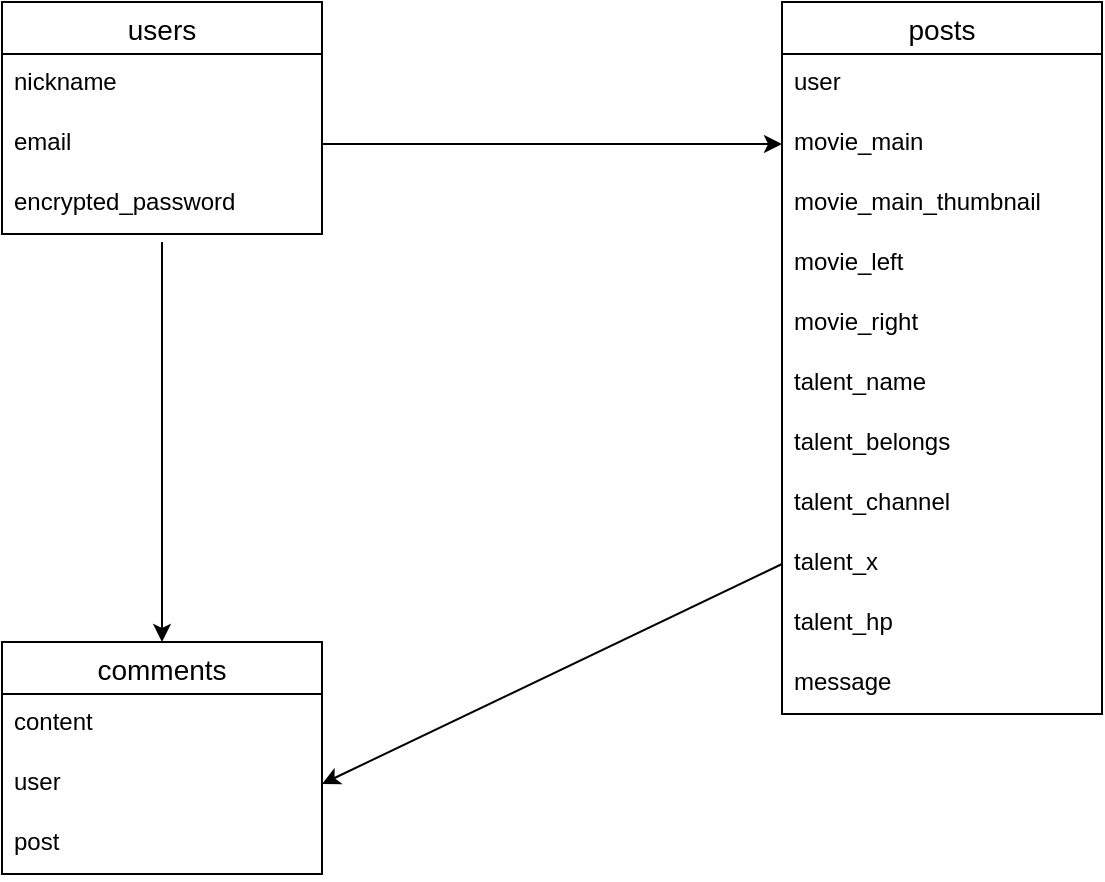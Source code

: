 <mxfile>
    <diagram id="h5C3T1sCb80nSB2e-alY" name="ページ1">
        <mxGraphModel dx="877" dy="475" grid="1" gridSize="10" guides="1" tooltips="1" connect="1" arrows="1" fold="1" page="1" pageScale="1" pageWidth="827" pageHeight="1169" math="0" shadow="0">
            <root>
                <mxCell id="0"/>
                <mxCell id="1" parent="0"/>
                <mxCell id="2" value="users" style="swimlane;fontStyle=0;childLayout=stackLayout;horizontal=1;startSize=26;horizontalStack=0;resizeParent=1;resizeParentMax=0;resizeLast=0;collapsible=1;marginBottom=0;align=center;fontSize=14;" parent="1" vertex="1">
                    <mxGeometry x="110" y="130" width="160" height="116" as="geometry"/>
                </mxCell>
                <mxCell id="3" value="nickname" style="text;strokeColor=none;fillColor=none;spacingLeft=4;spacingRight=4;overflow=hidden;rotatable=0;points=[[0,0.5],[1,0.5]];portConstraint=eastwest;fontSize=12;" parent="2" vertex="1">
                    <mxGeometry y="26" width="160" height="30" as="geometry"/>
                </mxCell>
                <mxCell id="4" value="email" style="text;strokeColor=none;fillColor=none;spacingLeft=4;spacingRight=4;overflow=hidden;rotatable=0;points=[[0,0.5],[1,0.5]];portConstraint=eastwest;fontSize=12;" parent="2" vertex="1">
                    <mxGeometry y="56" width="160" height="30" as="geometry"/>
                </mxCell>
                <mxCell id="5" value="encrypted_password" style="text;strokeColor=none;fillColor=none;spacingLeft=4;spacingRight=4;overflow=hidden;rotatable=0;points=[[0,0.5],[1,0.5]];portConstraint=eastwest;fontSize=12;" parent="2" vertex="1">
                    <mxGeometry y="86" width="160" height="30" as="geometry"/>
                </mxCell>
                <mxCell id="gBV5PnjiSZlgIct6Sj8C-5" value="posts" style="swimlane;fontStyle=0;childLayout=stackLayout;horizontal=1;startSize=26;horizontalStack=0;resizeParent=1;resizeParentMax=0;resizeLast=0;collapsible=1;marginBottom=0;align=center;fontSize=14;" parent="1" vertex="1">
                    <mxGeometry x="500" y="130" width="160" height="356" as="geometry"/>
                </mxCell>
                <mxCell id="gBV5PnjiSZlgIct6Sj8C-6" value="user" style="text;strokeColor=none;fillColor=none;spacingLeft=4;spacingRight=4;overflow=hidden;rotatable=0;points=[[0,0.5],[1,0.5]];portConstraint=eastwest;fontSize=12;" parent="gBV5PnjiSZlgIct6Sj8C-5" vertex="1">
                    <mxGeometry y="26" width="160" height="30" as="geometry"/>
                </mxCell>
                <mxCell id="gBV5PnjiSZlgIct6Sj8C-7" value="movie_main" style="text;strokeColor=none;fillColor=none;spacingLeft=4;spacingRight=4;overflow=hidden;rotatable=0;points=[[0,0.5],[1,0.5]];portConstraint=eastwest;fontSize=12;" parent="gBV5PnjiSZlgIct6Sj8C-5" vertex="1">
                    <mxGeometry y="56" width="160" height="30" as="geometry"/>
                </mxCell>
                <mxCell id="6" value="movie_main_thumbnail" style="text;strokeColor=none;fillColor=none;spacingLeft=4;spacingRight=4;overflow=hidden;rotatable=0;points=[[0,0.5],[1,0.5]];portConstraint=eastwest;fontSize=12;" vertex="1" parent="gBV5PnjiSZlgIct6Sj8C-5">
                    <mxGeometry y="86" width="160" height="30" as="geometry"/>
                </mxCell>
                <mxCell id="gBV5PnjiSZlgIct6Sj8C-20" value="movie_left" style="text;strokeColor=none;fillColor=none;spacingLeft=4;spacingRight=4;overflow=hidden;rotatable=0;points=[[0,0.5],[1,0.5]];portConstraint=eastwest;fontSize=12;" parent="gBV5PnjiSZlgIct6Sj8C-5" vertex="1">
                    <mxGeometry y="116" width="160" height="30" as="geometry"/>
                </mxCell>
                <mxCell id="gBV5PnjiSZlgIct6Sj8C-16" value="movie_right" style="text;strokeColor=none;fillColor=none;spacingLeft=4;spacingRight=4;overflow=hidden;rotatable=0;points=[[0,0.5],[1,0.5]];portConstraint=eastwest;fontSize=12;" parent="gBV5PnjiSZlgIct6Sj8C-5" vertex="1">
                    <mxGeometry y="146" width="160" height="30" as="geometry"/>
                </mxCell>
                <mxCell id="gBV5PnjiSZlgIct6Sj8C-19" value="talent_name" style="text;strokeColor=none;fillColor=none;spacingLeft=4;spacingRight=4;overflow=hidden;rotatable=0;points=[[0,0.5],[1,0.5]];portConstraint=eastwest;fontSize=12;" parent="gBV5PnjiSZlgIct6Sj8C-5" vertex="1">
                    <mxGeometry y="176" width="160" height="30" as="geometry"/>
                </mxCell>
                <mxCell id="gBV5PnjiSZlgIct6Sj8C-18" value="talent_belongs" style="text;strokeColor=none;fillColor=none;spacingLeft=4;spacingRight=4;overflow=hidden;rotatable=0;points=[[0,0.5],[1,0.5]];portConstraint=eastwest;fontSize=12;" parent="gBV5PnjiSZlgIct6Sj8C-5" vertex="1">
                    <mxGeometry y="206" width="160" height="30" as="geometry"/>
                </mxCell>
                <mxCell id="gBV5PnjiSZlgIct6Sj8C-17" value="talent_channel" style="text;strokeColor=none;fillColor=none;spacingLeft=4;spacingRight=4;overflow=hidden;rotatable=0;points=[[0,0.5],[1,0.5]];portConstraint=eastwest;fontSize=12;" parent="gBV5PnjiSZlgIct6Sj8C-5" vertex="1">
                    <mxGeometry y="236" width="160" height="30" as="geometry"/>
                </mxCell>
                <mxCell id="gBV5PnjiSZlgIct6Sj8C-13" value="talent_x" style="text;strokeColor=none;fillColor=none;spacingLeft=4;spacingRight=4;overflow=hidden;rotatable=0;points=[[0,0.5],[1,0.5]];portConstraint=eastwest;fontSize=12;" parent="gBV5PnjiSZlgIct6Sj8C-5" vertex="1">
                    <mxGeometry y="266" width="160" height="30" as="geometry"/>
                </mxCell>
                <mxCell id="gBV5PnjiSZlgIct6Sj8C-15" value="talent_hp" style="text;strokeColor=none;fillColor=none;spacingLeft=4;spacingRight=4;overflow=hidden;rotatable=0;points=[[0,0.5],[1,0.5]];portConstraint=eastwest;fontSize=12;" parent="gBV5PnjiSZlgIct6Sj8C-5" vertex="1">
                    <mxGeometry y="296" width="160" height="30" as="geometry"/>
                </mxCell>
                <mxCell id="gBV5PnjiSZlgIct6Sj8C-8" value="message" style="text;strokeColor=none;fillColor=none;spacingLeft=4;spacingRight=4;overflow=hidden;rotatable=0;points=[[0,0.5],[1,0.5]];portConstraint=eastwest;fontSize=12;" parent="gBV5PnjiSZlgIct6Sj8C-5" vertex="1">
                    <mxGeometry y="326" width="160" height="30" as="geometry"/>
                </mxCell>
                <mxCell id="gBV5PnjiSZlgIct6Sj8C-9" value="comments" style="swimlane;fontStyle=0;childLayout=stackLayout;horizontal=1;startSize=26;horizontalStack=0;resizeParent=1;resizeParentMax=0;resizeLast=0;collapsible=1;marginBottom=0;align=center;fontSize=14;" parent="1" vertex="1">
                    <mxGeometry x="110" y="450" width="160" height="116" as="geometry"/>
                </mxCell>
                <mxCell id="gBV5PnjiSZlgIct6Sj8C-10" value="content" style="text;strokeColor=none;fillColor=none;spacingLeft=4;spacingRight=4;overflow=hidden;rotatable=0;points=[[0,0.5],[1,0.5]];portConstraint=eastwest;fontSize=12;" parent="gBV5PnjiSZlgIct6Sj8C-9" vertex="1">
                    <mxGeometry y="26" width="160" height="30" as="geometry"/>
                </mxCell>
                <mxCell id="gBV5PnjiSZlgIct6Sj8C-11" value="user" style="text;strokeColor=none;fillColor=none;spacingLeft=4;spacingRight=4;overflow=hidden;rotatable=0;points=[[0,0.5],[1,0.5]];portConstraint=eastwest;fontSize=12;" parent="gBV5PnjiSZlgIct6Sj8C-9" vertex="1">
                    <mxGeometry y="56" width="160" height="30" as="geometry"/>
                </mxCell>
                <mxCell id="gBV5PnjiSZlgIct6Sj8C-12" value="post" style="text;strokeColor=none;fillColor=none;spacingLeft=4;spacingRight=4;overflow=hidden;rotatable=0;points=[[0,0.5],[1,0.5]];portConstraint=eastwest;fontSize=12;" parent="gBV5PnjiSZlgIct6Sj8C-9" vertex="1">
                    <mxGeometry y="86" width="160" height="30" as="geometry"/>
                </mxCell>
                <mxCell id="gBV5PnjiSZlgIct6Sj8C-21" style="edgeStyle=none;html=1;exitX=1;exitY=0.5;exitDx=0;exitDy=0;entryX=0;entryY=0.5;entryDx=0;entryDy=0;" parent="1" source="4" target="gBV5PnjiSZlgIct6Sj8C-7" edge="1">
                    <mxGeometry relative="1" as="geometry"/>
                </mxCell>
                <mxCell id="gBV5PnjiSZlgIct6Sj8C-22" style="edgeStyle=none;html=1;entryX=0.5;entryY=0;entryDx=0;entryDy=0;" parent="1" target="gBV5PnjiSZlgIct6Sj8C-9" edge="1">
                    <mxGeometry relative="1" as="geometry">
                        <mxPoint x="190" y="250" as="sourcePoint"/>
                    </mxGeometry>
                </mxCell>
                <mxCell id="gBV5PnjiSZlgIct6Sj8C-23" style="edgeStyle=none;html=1;exitX=0;exitY=0.5;exitDx=0;exitDy=0;entryX=1;entryY=0.5;entryDx=0;entryDy=0;" parent="1" source="gBV5PnjiSZlgIct6Sj8C-13" target="gBV5PnjiSZlgIct6Sj8C-11" edge="1">
                    <mxGeometry relative="1" as="geometry"/>
                </mxCell>
            </root>
        </mxGraphModel>
    </diagram>
    <diagram id="DeyyeuEBY8mmwYb9Rta5" name="postとtag">
        <mxGraphModel dx="1072" dy="475" grid="1" gridSize="10" guides="1" tooltips="1" connect="1" arrows="1" fold="1" page="1" pageScale="1" pageWidth="827" pageHeight="1169" math="0" shadow="0">
            <root>
                <mxCell id="0"/>
                <mxCell id="1" parent="0"/>
                <mxCell id="QmteJaeBjgL3GVMyNSt7-1" value="posts" style="swimlane;fontStyle=0;childLayout=stackLayout;horizontal=1;startSize=26;horizontalStack=0;resizeParent=1;resizeParentMax=0;resizeLast=0;collapsible=1;marginBottom=0;align=center;fontSize=14;" vertex="1" parent="1">
                    <mxGeometry x="40" y="200" width="160" height="326" as="geometry"/>
                </mxCell>
                <mxCell id="QmteJaeBjgL3GVMyNSt7-2" value="user" style="text;strokeColor=none;fillColor=none;spacingLeft=4;spacingRight=4;overflow=hidden;rotatable=0;points=[[0,0.5],[1,0.5]];portConstraint=eastwest;fontSize=12;" vertex="1" parent="QmteJaeBjgL3GVMyNSt7-1">
                    <mxGeometry y="26" width="160" height="30" as="geometry"/>
                </mxCell>
                <mxCell id="QmteJaeBjgL3GVMyNSt7-3" value="movie_main" style="text;strokeColor=none;fillColor=none;spacingLeft=4;spacingRight=4;overflow=hidden;rotatable=0;points=[[0,0.5],[1,0.5]];portConstraint=eastwest;fontSize=12;" vertex="1" parent="QmteJaeBjgL3GVMyNSt7-1">
                    <mxGeometry y="56" width="160" height="30" as="geometry"/>
                </mxCell>
                <mxCell id="QmteJaeBjgL3GVMyNSt7-4" value="movie_left" style="text;strokeColor=none;fillColor=none;spacingLeft=4;spacingRight=4;overflow=hidden;rotatable=0;points=[[0,0.5],[1,0.5]];portConstraint=eastwest;fontSize=12;" vertex="1" parent="QmteJaeBjgL3GVMyNSt7-1">
                    <mxGeometry y="86" width="160" height="30" as="geometry"/>
                </mxCell>
                <mxCell id="QmteJaeBjgL3GVMyNSt7-5" value="movie_right" style="text;strokeColor=none;fillColor=none;spacingLeft=4;spacingRight=4;overflow=hidden;rotatable=0;points=[[0,0.5],[1,0.5]];portConstraint=eastwest;fontSize=12;" vertex="1" parent="QmteJaeBjgL3GVMyNSt7-1">
                    <mxGeometry y="116" width="160" height="30" as="geometry"/>
                </mxCell>
                <mxCell id="QmteJaeBjgL3GVMyNSt7-6" value="talent_name" style="text;strokeColor=none;fillColor=none;spacingLeft=4;spacingRight=4;overflow=hidden;rotatable=0;points=[[0,0.5],[1,0.5]];portConstraint=eastwest;fontSize=12;" vertex="1" parent="QmteJaeBjgL3GVMyNSt7-1">
                    <mxGeometry y="146" width="160" height="30" as="geometry"/>
                </mxCell>
                <mxCell id="QmteJaeBjgL3GVMyNSt7-7" value="talent_belongs" style="text;strokeColor=none;fillColor=none;spacingLeft=4;spacingRight=4;overflow=hidden;rotatable=0;points=[[0,0.5],[1,0.5]];portConstraint=eastwest;fontSize=12;" vertex="1" parent="QmteJaeBjgL3GVMyNSt7-1">
                    <mxGeometry y="176" width="160" height="30" as="geometry"/>
                </mxCell>
                <mxCell id="QmteJaeBjgL3GVMyNSt7-8" value="talent_channel" style="text;strokeColor=none;fillColor=none;spacingLeft=4;spacingRight=4;overflow=hidden;rotatable=0;points=[[0,0.5],[1,0.5]];portConstraint=eastwest;fontSize=12;" vertex="1" parent="QmteJaeBjgL3GVMyNSt7-1">
                    <mxGeometry y="206" width="160" height="30" as="geometry"/>
                </mxCell>
                <mxCell id="QmteJaeBjgL3GVMyNSt7-9" value="talent_x" style="text;strokeColor=none;fillColor=none;spacingLeft=4;spacingRight=4;overflow=hidden;rotatable=0;points=[[0,0.5],[1,0.5]];portConstraint=eastwest;fontSize=12;" vertex="1" parent="QmteJaeBjgL3GVMyNSt7-1">
                    <mxGeometry y="236" width="160" height="30" as="geometry"/>
                </mxCell>
                <mxCell id="QmteJaeBjgL3GVMyNSt7-10" value="talent_hp" style="text;strokeColor=none;fillColor=none;spacingLeft=4;spacingRight=4;overflow=hidden;rotatable=0;points=[[0,0.5],[1,0.5]];portConstraint=eastwest;fontSize=12;" vertex="1" parent="QmteJaeBjgL3GVMyNSt7-1">
                    <mxGeometry y="266" width="160" height="30" as="geometry"/>
                </mxCell>
                <mxCell id="QmteJaeBjgL3GVMyNSt7-11" value="message" style="text;strokeColor=none;fillColor=none;spacingLeft=4;spacingRight=4;overflow=hidden;rotatable=0;points=[[0,0.5],[1,0.5]];portConstraint=eastwest;fontSize=12;" vertex="1" parent="QmteJaeBjgL3GVMyNSt7-1">
                    <mxGeometry y="296" width="160" height="30" as="geometry"/>
                </mxCell>
                <mxCell id="QmteJaeBjgL3GVMyNSt7-12" value="movie_tags" style="swimlane;fontStyle=0;childLayout=stackLayout;horizontal=1;startSize=26;horizontalStack=0;resizeParent=1;resizeParentMax=0;resizeLast=0;collapsible=1;marginBottom=0;align=center;fontSize=14;" vertex="1" parent="1">
                    <mxGeometry x="640" y="200" width="160" height="56" as="geometry"/>
                </mxCell>
                <mxCell id="QmteJaeBjgL3GVMyNSt7-13" value="movie_tag_name" style="text;strokeColor=none;fillColor=none;spacingLeft=4;spacingRight=4;overflow=hidden;rotatable=0;points=[[0,0.5],[1,0.5]];portConstraint=eastwest;fontSize=12;" vertex="1" parent="QmteJaeBjgL3GVMyNSt7-12">
                    <mxGeometry y="26" width="160" height="30" as="geometry"/>
                </mxCell>
                <mxCell id="QmteJaeBjgL3GVMyNSt7-17" value="talent_tags" style="swimlane;fontStyle=0;childLayout=stackLayout;horizontal=1;startSize=26;horizontalStack=0;resizeParent=1;resizeParentMax=0;resizeLast=0;collapsible=1;marginBottom=0;align=center;fontSize=14;" vertex="1" parent="1">
                    <mxGeometry x="640" y="440" width="160" height="56" as="geometry"/>
                </mxCell>
                <mxCell id="QmteJaeBjgL3GVMyNSt7-18" value="talent_tag_name" style="text;strokeColor=none;fillColor=none;spacingLeft=4;spacingRight=4;overflow=hidden;rotatable=0;points=[[0,0.5],[1,0.5]];portConstraint=eastwest;fontSize=12;" vertex="1" parent="QmteJaeBjgL3GVMyNSt7-17">
                    <mxGeometry y="26" width="160" height="30" as="geometry"/>
                </mxCell>
                <mxCell id="QmteJaeBjgL3GVMyNSt7-19" value="post_movie_tags" style="swimlane;fontStyle=0;childLayout=stackLayout;horizontal=1;startSize=26;horizontalStack=0;resizeParent=1;resizeParentMax=0;resizeLast=0;collapsible=1;marginBottom=0;align=center;fontSize=14;" vertex="1" parent="1">
                    <mxGeometry x="340" y="200" width="160" height="86" as="geometry"/>
                </mxCell>
                <mxCell id="QmteJaeBjgL3GVMyNSt7-20" value="post" style="text;strokeColor=none;fillColor=none;spacingLeft=4;spacingRight=4;overflow=hidden;rotatable=0;points=[[0,0.5],[1,0.5]];portConstraint=eastwest;fontSize=12;" vertex="1" parent="QmteJaeBjgL3GVMyNSt7-19">
                    <mxGeometry y="26" width="160" height="30" as="geometry"/>
                </mxCell>
                <mxCell id="QmteJaeBjgL3GVMyNSt7-21" value="movie_tag" style="text;strokeColor=none;fillColor=none;spacingLeft=4;spacingRight=4;overflow=hidden;rotatable=0;points=[[0,0.5],[1,0.5]];portConstraint=eastwest;fontSize=12;" vertex="1" parent="QmteJaeBjgL3GVMyNSt7-19">
                    <mxGeometry y="56" width="160" height="30" as="geometry"/>
                </mxCell>
                <mxCell id="QmteJaeBjgL3GVMyNSt7-23" value="post_movie_tags" style="swimlane;fontStyle=0;childLayout=stackLayout;horizontal=1;startSize=26;horizontalStack=0;resizeParent=1;resizeParentMax=0;resizeLast=0;collapsible=1;marginBottom=0;align=center;fontSize=14;" vertex="1" parent="1">
                    <mxGeometry x="340" y="440" width="160" height="86" as="geometry"/>
                </mxCell>
                <mxCell id="QmteJaeBjgL3GVMyNSt7-24" value="post" style="text;strokeColor=none;fillColor=none;spacingLeft=4;spacingRight=4;overflow=hidden;rotatable=0;points=[[0,0.5],[1,0.5]];portConstraint=eastwest;fontSize=12;" vertex="1" parent="QmteJaeBjgL3GVMyNSt7-23">
                    <mxGeometry y="26" width="160" height="30" as="geometry"/>
                </mxCell>
                <mxCell id="QmteJaeBjgL3GVMyNSt7-25" value="movie_tag" style="text;strokeColor=none;fillColor=none;spacingLeft=4;spacingRight=4;overflow=hidden;rotatable=0;points=[[0,0.5],[1,0.5]];portConstraint=eastwest;fontSize=12;" vertex="1" parent="QmteJaeBjgL3GVMyNSt7-23">
                    <mxGeometry y="56" width="160" height="30" as="geometry"/>
                </mxCell>
                <mxCell id="T3U_O5y4l2ydzhOlpMj3-1" style="edgeStyle=none;html=1;exitX=1;exitY=0.5;exitDx=0;exitDy=0;entryX=0;entryY=0.5;entryDx=0;entryDy=0;" edge="1" parent="1" source="QmteJaeBjgL3GVMyNSt7-2" target="QmteJaeBjgL3GVMyNSt7-20">
                    <mxGeometry relative="1" as="geometry"/>
                </mxCell>
                <mxCell id="T3U_O5y4l2ydzhOlpMj3-2" style="edgeStyle=none;html=1;exitX=1;exitY=0.5;exitDx=0;exitDy=0;" edge="1" parent="1" source="QmteJaeBjgL3GVMyNSt7-20" target="QmteJaeBjgL3GVMyNSt7-13">
                    <mxGeometry relative="1" as="geometry"/>
                </mxCell>
                <mxCell id="T3U_O5y4l2ydzhOlpMj3-3" style="edgeStyle=none;html=1;exitX=1;exitY=0.5;exitDx=0;exitDy=0;entryX=0;entryY=0.5;entryDx=0;entryDy=0;" edge="1" parent="1" source="QmteJaeBjgL3GVMyNSt7-10" target="QmteJaeBjgL3GVMyNSt7-24">
                    <mxGeometry relative="1" as="geometry"/>
                </mxCell>
                <mxCell id="T3U_O5y4l2ydzhOlpMj3-4" style="edgeStyle=none;html=1;exitX=1;exitY=0.5;exitDx=0;exitDy=0;entryX=0;entryY=0.5;entryDx=0;entryDy=0;" edge="1" parent="1" source="QmteJaeBjgL3GVMyNSt7-24" target="QmteJaeBjgL3GVMyNSt7-18">
                    <mxGeometry relative="1" as="geometry"/>
                </mxCell>
            </root>
        </mxGraphModel>
    </diagram>
</mxfile>